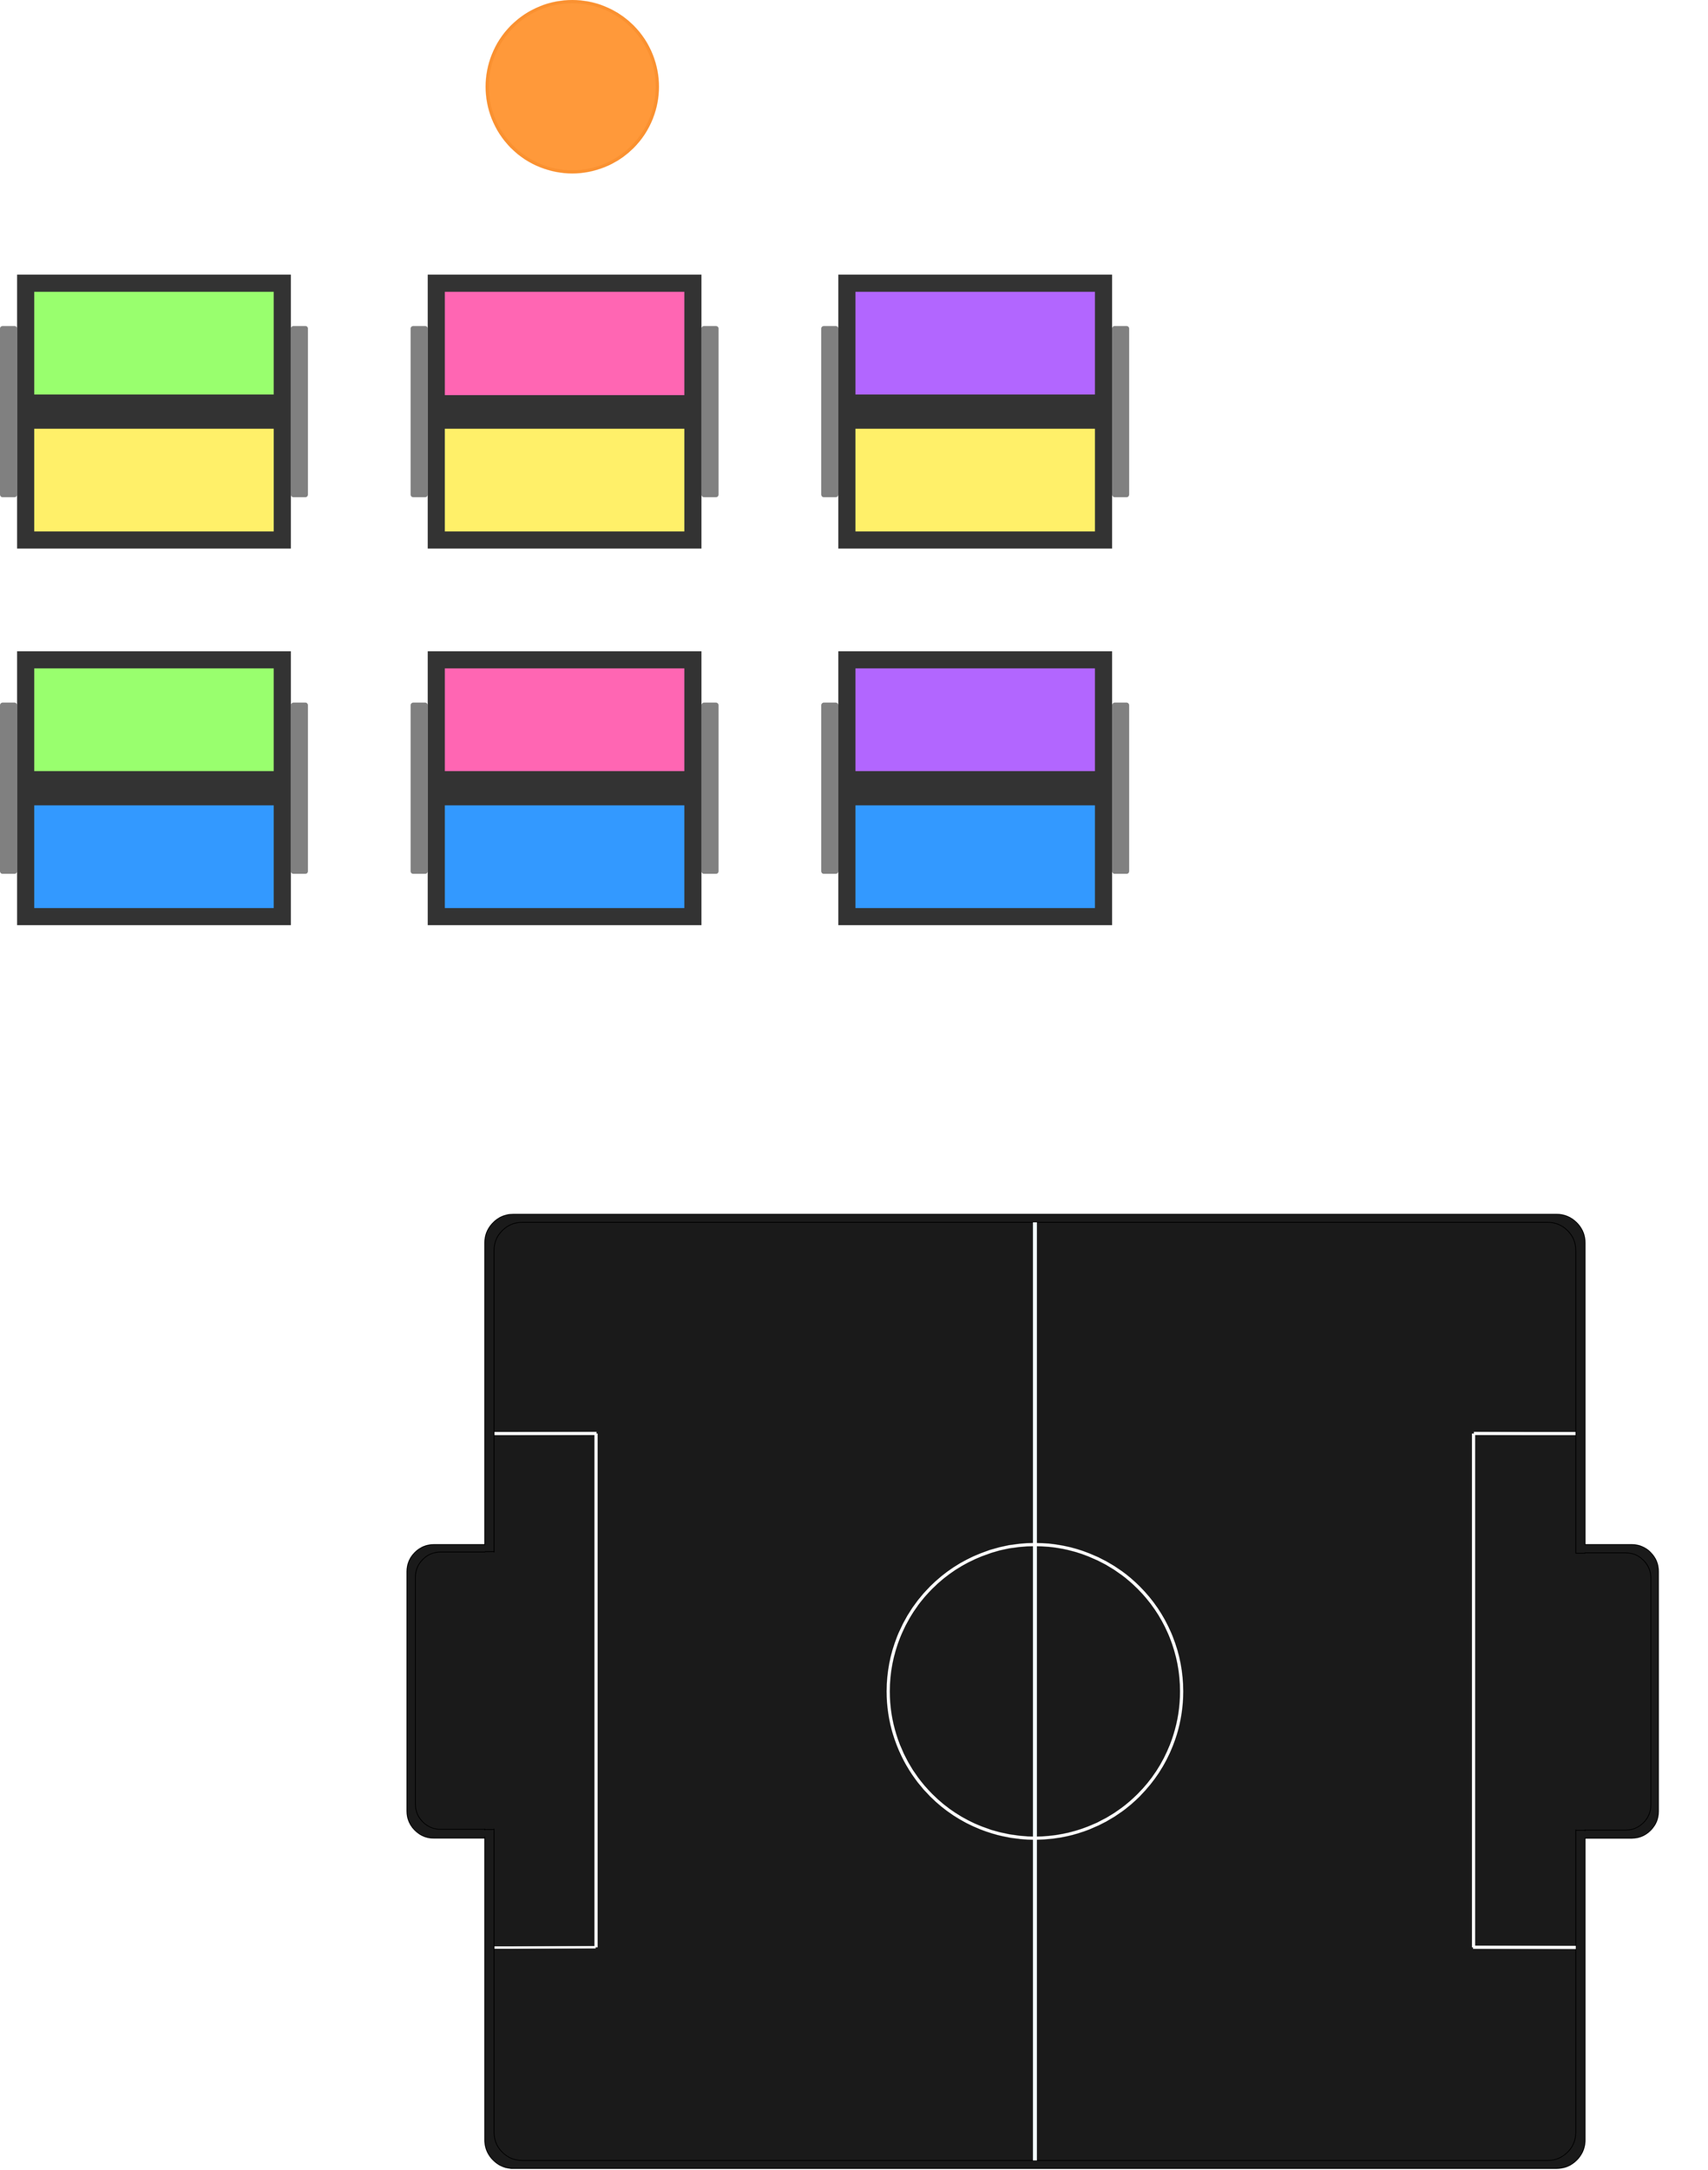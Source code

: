<mxfile version="14.5.1" type="device"><diagram id="9GA8ed5g5orYVt-MeGV5" name="Page-1"><mxGraphModel dx="2693" dy="2587" grid="1" gridSize="10" guides="1" tooltips="1" connect="1" arrows="1" fold="1" page="1" pageScale="1" pageWidth="850" pageHeight="1100" math="0" shadow="0"><root><mxCell id="0"/><mxCell id="1" parent="0"/><mxCell id="rTBc8ZLkzwM_ifyaL82k-83" value="" style="group" parent="1" vertex="1" connectable="0"><mxGeometry x="280" y="610" width="1620" height="1188.08" as="geometry"/></mxCell><mxCell id="rTBc8ZLkzwM_ifyaL82k-38" value="" style="rounded=1;whiteSpace=wrap;html=1;fillColor=#1A1A1A;rotation=90;strokeColor=#000000;fontStyle=0" parent="rTBc8ZLkzwM_ifyaL82k-83" vertex="1"><mxGeometry x="1265.14" y="482.727" width="365.562" height="222.639" as="geometry"/></mxCell><mxCell id="KsxiU8Jd6DGgnyr353Z9-17" value="" style="rounded=1;whiteSpace=wrap;html=1;fillColor=#1A1A1A;rotation=90;strokeColor=#000000;fontStyle=0" parent="rTBc8ZLkzwM_ifyaL82k-83" vertex="1"><mxGeometry x="1272" y="489" width="345.31" height="210.31" as="geometry"/></mxCell><mxCell id="rTBc8ZLkzwM_ifyaL82k-37" value="" style="rounded=1;whiteSpace=wrap;html=1;fillColor=#1A1A1A;rotation=90;strokeColor=#000000;fontStyle=0" parent="rTBc8ZLkzwM_ifyaL82k-83" vertex="1"><mxGeometry x="-70.248" y="481.501" width="365.562" height="225.065" as="geometry"/></mxCell><mxCell id="KsxiU8Jd6DGgnyr353Z9-16" value="" style="rounded=1;whiteSpace=wrap;html=1;fillColor=#1A1A1A;rotation=90;strokeColor=#000000;fontStyle=0" parent="rTBc8ZLkzwM_ifyaL82k-83" vertex="1"><mxGeometry x="-57.0" y="488" width="345.31" height="210.31" as="geometry"/></mxCell><mxCell id="rTBc8ZLkzwM_ifyaL82k-36" value="" style="rounded=1;whiteSpace=wrap;html=1;fillColor=#1A1A1A;imageWidth=150;imageHeight=130;imageAspect=0;glass=0;sketch=0;shadow=0;arcSize=3;fontStyle=0" parent="rTBc8ZLkzwM_ifyaL82k-83" vertex="1"><mxGeometry x="96.978" width="1370.871" height="1188.08" as="geometry"/></mxCell><mxCell id="KsxiU8Jd6DGgnyr353Z9-1" value="" style="rounded=1;whiteSpace=wrap;html=1;fillColor=#1A1A1A;imageWidth=150;imageHeight=130;imageAspect=0;glass=0;sketch=0;shadow=0;arcSize=3;fontStyle=0" parent="rTBc8ZLkzwM_ifyaL82k-83" vertex="1"><mxGeometry x="108.52" y="10.01" width="1347.79" height="1168.08" as="geometry"/></mxCell><mxCell id="rTBc8ZLkzwM_ifyaL82k-41" value="" style="endArrow=none;html=1;entryX=0.5;entryY=0;entryDx=0;entryDy=0;exitX=0.5;exitY=1;exitDx=0;exitDy=0;fillColor=#FFFFFF;strokeColor=#F2FCFF;fontStyle=0;strokeWidth=5;exitPerimeter=0;entryPerimeter=0;" parent="rTBc8ZLkzwM_ifyaL82k-83" source="KsxiU8Jd6DGgnyr353Z9-1" target="KsxiU8Jd6DGgnyr353Z9-1" edge="1"><mxGeometry width="50" height="50" relative="1" as="geometry"><mxPoint x="553.935" y="548.345" as="sourcePoint"/><mxPoint x="1010.892" y="91.391" as="targetPoint"/></mxGeometry></mxCell><mxCell id="rTBc8ZLkzwM_ifyaL82k-42" value="" style="ellipse;whiteSpace=wrap;html=1;aspect=fixed;fillColor=none;strokeColor=#FFFFFF;fontStyle=0;strokeWidth=4;" parent="rTBc8ZLkzwM_ifyaL82k-83" vertex="1"><mxGeometry x="599.63" y="411.258" width="365.562" height="365.562" as="geometry"/></mxCell><mxCell id="rTBc8ZLkzwM_ifyaL82k-59" value="" style="endArrow=none;html=1;strokeColor=#FFFFFF;fillColor=#FFFFFF;fontStyle=0;strokeWidth=3;" parent="rTBc8ZLkzwM_ifyaL82k-83" edge="1"><mxGeometry width="50" height="50" relative="1" as="geometry"><mxPoint x="235.162" y="912.628" as="sourcePoint"/><mxPoint x="109" y="913" as="targetPoint"/></mxGeometry></mxCell><mxCell id="rTBc8ZLkzwM_ifyaL82k-62" value="" style="endArrow=none;html=1;strokeColor=#FFFFFF;fillColor=#FFFFFF;fontStyle=0;strokeWidth=4;" parent="rTBc8ZLkzwM_ifyaL82k-83" edge="1"><mxGeometry width="50" height="50" relative="1" as="geometry"><mxPoint x="235.62" y="912.742" as="sourcePoint"/><mxPoint x="235.62" y="273.007" as="targetPoint"/></mxGeometry></mxCell><mxCell id="rTBc8ZLkzwM_ifyaL82k-63" value="" style="endArrow=none;html=1;strokeColor=#FFFFFF;fillColor=#FFFFFF;fontStyle=0;strokeWidth=4;exitX=1;exitY=0.773;exitDx=0;exitDy=0;exitPerimeter=0;" parent="rTBc8ZLkzwM_ifyaL82k-83" source="KsxiU8Jd6DGgnyr353Z9-1" edge="1"><mxGeometry width="50" height="50" relative="1" as="geometry"><mxPoint x="1466.386" y="912.628" as="sourcePoint"/><mxPoint x="1328.203" y="912.628" as="targetPoint"/></mxGeometry></mxCell><mxCell id="rTBc8ZLkzwM_ifyaL82k-64" value="" style="endArrow=none;html=1;strokeColor=#FFFFFF;fillColor=#FFFFFF;fontStyle=0;strokeWidth=4;" parent="rTBc8ZLkzwM_ifyaL82k-83" edge="1"><mxGeometry width="50" height="50" relative="1" as="geometry"><mxPoint x="1456" y="273" as="sourcePoint"/><mxPoint x="1329.299" y="272.893" as="targetPoint"/></mxGeometry></mxCell><mxCell id="rTBc8ZLkzwM_ifyaL82k-65" value="" style="endArrow=none;html=1;strokeColor=#FFFFFF;fillColor=#FFFFFF;fontStyle=0;strokeWidth=4;" parent="rTBc8ZLkzwM_ifyaL82k-83" edge="1"><mxGeometry width="50" height="50" relative="1" as="geometry"><mxPoint x="1328.904" y="912.742" as="sourcePoint"/><mxPoint x="1328.904" y="273.007" as="targetPoint"/></mxGeometry></mxCell><mxCell id="rTBc8ZLkzwM_ifyaL82k-60" value="" style="endArrow=none;html=1;strokeColor=#FFFFFF;fillColor=#FFFFFF;fontStyle=0;strokeWidth=4;" parent="rTBc8ZLkzwM_ifyaL82k-83" edge="1"><mxGeometry width="50" height="50" relative="1" as="geometry"><mxPoint x="236.258" y="272.893" as="sourcePoint"/><mxPoint x="109" y="273" as="targetPoint"/></mxGeometry></mxCell><mxCell id="KsxiU8Jd6DGgnyr353Z9-19" value="" style="rounded=0;whiteSpace=wrap;html=1;strokeWidth=4;strokeColor=#1A1A1A;fillColor=#1A1A1A;" parent="rTBc8ZLkzwM_ifyaL82k-83" vertex="1"><mxGeometry x="60" y="423" width="120" height="340" as="geometry"/></mxCell><mxCell id="KsxiU8Jd6DGgnyr353Z9-20" value="" style="rounded=0;whiteSpace=wrap;html=1;strokeColor=#1A1A1A;strokeWidth=4;fillColor=#1A1A1A;" parent="rTBc8ZLkzwM_ifyaL82k-83" vertex="1"><mxGeometry x="88" y="414" width="12" height="4" as="geometry"/></mxCell><mxCell id="KsxiU8Jd6DGgnyr353Z9-22" value="" style="endArrow=none;html=1;strokeWidth=1;exitX=-0.001;exitY=0.588;exitDx=0;exitDy=0;exitPerimeter=0;rounded=0;anchorPointDirection=0;bendable=0;" parent="rTBc8ZLkzwM_ifyaL82k-83" source="KsxiU8Jd6DGgnyr353Z9-16" edge="1"><mxGeometry width="50" height="50" relative="1" as="geometry"><mxPoint x="50" y="460" as="sourcePoint"/><mxPoint x="109" y="420" as="targetPoint"/></mxGeometry></mxCell><mxCell id="KsxiU8Jd6DGgnyr353Z9-25" value="" style="rounded=0;whiteSpace=wrap;html=1;strokeColor=#1A1A1A;strokeWidth=4;fillColor=#1A1A1A;" parent="rTBc8ZLkzwM_ifyaL82k-83" vertex="1"><mxGeometry x="88" y="769" width="12" height="4" as="geometry"/></mxCell><mxCell id="KsxiU8Jd6DGgnyr353Z9-26" value="" style="line;strokeWidth=1;html=1;perimeter=backbonePerimeter;points=[];outlineConnect=0;fillColor=#1A1A1A;" parent="rTBc8ZLkzwM_ifyaL82k-83" vertex="1"><mxGeometry x="97" y="751" width="11" height="30" as="geometry"/></mxCell><mxCell id="KsxiU8Jd6DGgnyr353Z9-28" value="" style="rounded=0;whiteSpace=wrap;html=1;strokeColor=#1A1A1A;strokeWidth=4;fillColor=#1A1A1A;" parent="rTBc8ZLkzwM_ifyaL82k-83" vertex="1"><mxGeometry x="1467" y="770" width="12" height="4" as="geometry"/></mxCell><mxCell id="rTBc8ZLkzwM_ifyaL82k-33" value="" style="ellipse;whiteSpace=wrap;html=1;aspect=fixed;strokeWidth=4;fillColor=#FF993A;strokeColor=#FA9131;" parent="1" vertex="1"><mxGeometry x="380" y="-900" width="212" height="212" as="geometry"/></mxCell><mxCell id="rTBc8ZLkzwM_ifyaL82k-76" value="" style="group" parent="1" vertex="1" connectable="0"><mxGeometry x="-227" y="-91.053" width="383.684" height="341.053" as="geometry"/></mxCell><mxCell id="rTBc8ZLkzwM_ifyaL82k-28" value="" style="whiteSpace=wrap;html=1;aspect=fixed;fillColor=#333333;strokeColor=none;" parent="rTBc8ZLkzwM_ifyaL82k-76" vertex="1"><mxGeometry x="21.316" width="341.052" height="341.052" as="geometry"/></mxCell><mxCell id="rTBc8ZLkzwM_ifyaL82k-29" value="" style="rounded=1;whiteSpace=wrap;html=1;rotation=90;fillColor=#808080;strokeColor=none;" parent="rTBc8ZLkzwM_ifyaL82k-76" vertex="1"><mxGeometry x="-95.921" y="159.868" width="213.158" height="21.316" as="geometry"/></mxCell><mxCell id="rTBc8ZLkzwM_ifyaL82k-30" value="" style="rounded=1;whiteSpace=wrap;html=1;rotation=90;fillColor=#808080;strokeColor=none;" parent="rTBc8ZLkzwM_ifyaL82k-76" vertex="1"><mxGeometry x="266.447" y="159.868" width="213.158" height="21.316" as="geometry"/></mxCell><mxCell id="rTBc8ZLkzwM_ifyaL82k-31" value="" style="rounded=0;whiteSpace=wrap;html=1;strokeColor=none;fillColor=#99FF6E;" parent="rTBc8ZLkzwM_ifyaL82k-76" vertex="1"><mxGeometry x="42.632" y="21.316" width="298.421" height="127.895" as="geometry"/></mxCell><mxCell id="rTBc8ZLkzwM_ifyaL82k-32" value="" style="rounded=0;whiteSpace=wrap;html=1;fillColor=#3399FF;strokeColor=none;" parent="rTBc8ZLkzwM_ifyaL82k-76" vertex="1"><mxGeometry x="42.632" y="191.842" width="298.421" height="127.895" as="geometry"/></mxCell><mxCell id="rTBc8ZLkzwM_ifyaL82k-77" value="" style="group" parent="1" vertex="1" connectable="0"><mxGeometry x="-227" y="-560" width="383.684" height="341.053" as="geometry"/></mxCell><mxCell id="rTBc8ZLkzwM_ifyaL82k-13" value="" style="whiteSpace=wrap;html=1;aspect=fixed;fillColor=#333333;strokeColor=none;" parent="rTBc8ZLkzwM_ifyaL82k-77" vertex="1"><mxGeometry x="21.316" width="341.052" height="341.052" as="geometry"/></mxCell><mxCell id="rTBc8ZLkzwM_ifyaL82k-14" value="" style="rounded=1;whiteSpace=wrap;html=1;rotation=90;fillColor=#808080;strokeColor=none;" parent="rTBc8ZLkzwM_ifyaL82k-77" vertex="1"><mxGeometry x="-95.921" y="159.868" width="213.158" height="21.316" as="geometry"/></mxCell><mxCell id="rTBc8ZLkzwM_ifyaL82k-15" value="" style="rounded=1;whiteSpace=wrap;html=1;rotation=90;fillColor=#808080;strokeColor=none;" parent="rTBc8ZLkzwM_ifyaL82k-77" vertex="1"><mxGeometry x="266.447" y="159.868" width="213.158" height="21.316" as="geometry"/></mxCell><mxCell id="rTBc8ZLkzwM_ifyaL82k-16" value="" style="rounded=0;whiteSpace=wrap;html=1;strokeColor=none;fillColor=#99FF6E;" parent="rTBc8ZLkzwM_ifyaL82k-77" vertex="1"><mxGeometry x="42.632" y="21.316" width="298.421" height="127.895" as="geometry"/></mxCell><mxCell id="rTBc8ZLkzwM_ifyaL82k-17" value="" style="rounded=0;whiteSpace=wrap;html=1;strokeColor=none;fillColor=#FFF069;" parent="rTBc8ZLkzwM_ifyaL82k-77" vertex="1"><mxGeometry x="42.632" y="191.842" width="298.421" height="127.895" as="geometry"/></mxCell><mxCell id="rTBc8ZLkzwM_ifyaL82k-79" value="" style="group" parent="1" vertex="1" connectable="0"><mxGeometry x="796.156" y="-560" width="383.684" height="341.053" as="geometry"/></mxCell><mxCell id="rTBc8ZLkzwM_ifyaL82k-8" value="" style="whiteSpace=wrap;html=1;aspect=fixed;fillColor=#333333;strokeColor=none;" parent="rTBc8ZLkzwM_ifyaL82k-79" vertex="1"><mxGeometry x="21.316" width="341.052" height="341.052" as="geometry"/></mxCell><mxCell id="rTBc8ZLkzwM_ifyaL82k-9" value="" style="rounded=1;whiteSpace=wrap;html=1;rotation=90;fillColor=#808080;strokeColor=none;" parent="rTBc8ZLkzwM_ifyaL82k-79" vertex="1"><mxGeometry x="-95.921" y="159.868" width="213.158" height="21.316" as="geometry"/></mxCell><mxCell id="rTBc8ZLkzwM_ifyaL82k-10" value="" style="rounded=1;whiteSpace=wrap;html=1;rotation=90;fillColor=#808080;strokeColor=none;" parent="rTBc8ZLkzwM_ifyaL82k-79" vertex="1"><mxGeometry x="266.447" y="159.868" width="213.158" height="21.316" as="geometry"/></mxCell><mxCell id="rTBc8ZLkzwM_ifyaL82k-11" value="" style="rounded=0;whiteSpace=wrap;html=1;strokeColor=none;fillColor=#B266FF;" parent="rTBc8ZLkzwM_ifyaL82k-79" vertex="1"><mxGeometry x="42.632" y="21.316" width="298.421" height="127.895" as="geometry"/></mxCell><mxCell id="rTBc8ZLkzwM_ifyaL82k-12" value="" style="rounded=0;whiteSpace=wrap;html=1;strokeColor=none;fillColor=#FFF069;" parent="rTBc8ZLkzwM_ifyaL82k-79" vertex="1"><mxGeometry x="42.632" y="191.842" width="298.421" height="127.895" as="geometry"/></mxCell><mxCell id="rTBc8ZLkzwM_ifyaL82k-80" value="" style="group" parent="1" vertex="1" connectable="0"><mxGeometry x="284.578" y="-560" width="383.684" height="341.053" as="geometry"/></mxCell><mxCell id="rTBc8ZLkzwM_ifyaL82k-1" value="" style="whiteSpace=wrap;html=1;aspect=fixed;fillColor=#333333;strokeColor=none;" parent="rTBc8ZLkzwM_ifyaL82k-80" vertex="1"><mxGeometry x="21.316" width="341.052" height="341.052" as="geometry"/></mxCell><mxCell id="rTBc8ZLkzwM_ifyaL82k-2" value="" style="rounded=1;whiteSpace=wrap;html=1;rotation=90;fillColor=#808080;strokeColor=none;" parent="rTBc8ZLkzwM_ifyaL82k-80" vertex="1"><mxGeometry x="-95.921" y="159.868" width="213.158" height="21.316" as="geometry"/></mxCell><mxCell id="rTBc8ZLkzwM_ifyaL82k-3" value="" style="rounded=1;whiteSpace=wrap;html=1;rotation=90;fillColor=#808080;strokeColor=none;" parent="rTBc8ZLkzwM_ifyaL82k-80" vertex="1"><mxGeometry x="266.447" y="159.868" width="213.158" height="21.316" as="geometry"/></mxCell><mxCell id="rTBc8ZLkzwM_ifyaL82k-6" value="" style="rounded=0;whiteSpace=wrap;html=1;strokeColor=none;fillColor=#FF66B3;" parent="rTBc8ZLkzwM_ifyaL82k-80" vertex="1"><mxGeometry x="42.63" y="21.32" width="298.42" height="128.68" as="geometry"/></mxCell><mxCell id="rTBc8ZLkzwM_ifyaL82k-7" value="" style="rounded=0;whiteSpace=wrap;html=1;strokeColor=none;fillColor=#FFF069;" parent="rTBc8ZLkzwM_ifyaL82k-80" vertex="1"><mxGeometry x="42.632" y="191.842" width="298.421" height="127.895" as="geometry"/></mxCell><mxCell id="rTBc8ZLkzwM_ifyaL82k-81" value="" style="group;container=1;" parent="1" vertex="1" connectable="0"><mxGeometry x="284.578" y="-91.053" width="383.684" height="341.053" as="geometry"/></mxCell><mxCell id="rTBc8ZLkzwM_ifyaL82k-18" value="" style="whiteSpace=wrap;html=1;aspect=fixed;fillColor=#333333;strokeColor=none;" parent="rTBc8ZLkzwM_ifyaL82k-81" vertex="1"><mxGeometry x="21.316" width="341.052" height="341.052" as="geometry"/></mxCell><mxCell id="rTBc8ZLkzwM_ifyaL82k-19" value="" style="rounded=1;whiteSpace=wrap;html=1;rotation=90;fillColor=#808080;strokeColor=none;" parent="rTBc8ZLkzwM_ifyaL82k-81" vertex="1"><mxGeometry x="-95.921" y="159.868" width="213.158" height="21.316" as="geometry"/></mxCell><mxCell id="rTBc8ZLkzwM_ifyaL82k-20" value="" style="rounded=1;whiteSpace=wrap;html=1;rotation=90;fillColor=#808080;strokeColor=none;" parent="rTBc8ZLkzwM_ifyaL82k-81" vertex="1"><mxGeometry x="266.447" y="159.868" width="213.158" height="21.316" as="geometry"/></mxCell><mxCell id="rTBc8ZLkzwM_ifyaL82k-21" value="" style="rounded=0;whiteSpace=wrap;html=1;fillColor=#FF66B3;strokeColor=none;" parent="rTBc8ZLkzwM_ifyaL82k-81" vertex="1"><mxGeometry x="42.632" y="21.316" width="298.421" height="127.895" as="geometry"/></mxCell><mxCell id="rTBc8ZLkzwM_ifyaL82k-22" value="" style="rounded=0;whiteSpace=wrap;html=1;fillColor=#3399FF;strokeColor=none;" parent="rTBc8ZLkzwM_ifyaL82k-81" vertex="1"><mxGeometry x="42.632" y="191.842" width="298.421" height="127.895" as="geometry"/></mxCell><mxCell id="rTBc8ZLkzwM_ifyaL82k-82" value="" style="group" parent="1" vertex="1" connectable="0"><mxGeometry x="796.156" y="-91.053" width="383.684" height="341.053" as="geometry"/></mxCell><mxCell id="rTBc8ZLkzwM_ifyaL82k-23" value="" style="whiteSpace=wrap;html=1;aspect=fixed;fillColor=#333333;strokeColor=none;" parent="rTBc8ZLkzwM_ifyaL82k-82" vertex="1"><mxGeometry x="21.316" width="341.052" height="341.052" as="geometry"/></mxCell><mxCell id="rTBc8ZLkzwM_ifyaL82k-24" value="" style="rounded=1;whiteSpace=wrap;html=1;rotation=90;fillColor=#808080;strokeColor=none;" parent="rTBc8ZLkzwM_ifyaL82k-82" vertex="1"><mxGeometry x="-95.921" y="159.868" width="213.158" height="21.316" as="geometry"/></mxCell><mxCell id="rTBc8ZLkzwM_ifyaL82k-25" value="" style="rounded=1;whiteSpace=wrap;html=1;rotation=90;fillColor=#808080;strokeColor=none;" parent="rTBc8ZLkzwM_ifyaL82k-82" vertex="1"><mxGeometry x="266.447" y="159.868" width="213.158" height="21.316" as="geometry"/></mxCell><mxCell id="rTBc8ZLkzwM_ifyaL82k-26" value="" style="rounded=0;whiteSpace=wrap;html=1;fillColor=#B266FF;strokeColor=none;" parent="rTBc8ZLkzwM_ifyaL82k-82" vertex="1"><mxGeometry x="42.632" y="21.316" width="298.421" height="127.895" as="geometry"/></mxCell><mxCell id="rTBc8ZLkzwM_ifyaL82k-27" value="" style="rounded=0;whiteSpace=wrap;html=1;fillColor=#3399FF;strokeColor=none;" parent="rTBc8ZLkzwM_ifyaL82k-82" vertex="1"><mxGeometry x="42.632" y="191.842" width="298.421" height="127.895" as="geometry"/></mxCell><mxCell id="KsxiU8Jd6DGgnyr353Z9-27" value="" style="rounded=0;whiteSpace=wrap;html=1;strokeWidth=4;strokeColor=#1A1A1A;fillColor=#1A1A1A;" parent="1" vertex="1"><mxGeometry x="1657" y="1034" width="120" height="340" as="geometry"/></mxCell><mxCell id="KsxiU8Jd6DGgnyr353Z9-29" value="" style="line;strokeWidth=1;html=1;perimeter=backbonePerimeter;points=[];outlineConnect=0;fillColor=#1A1A1A;" parent="1" vertex="1"><mxGeometry x="1736" y="1362" width="12" height="30" as="geometry"/></mxCell><mxCell id="KsxiU8Jd6DGgnyr353Z9-30" value="" style="rounded=0;whiteSpace=wrap;html=1;strokeColor=#1A1A1A;strokeWidth=4;fillColor=#1A1A1A;" parent="1" vertex="1"><mxGeometry x="1742" y="1024" width="12" height="5" as="geometry"/></mxCell><mxCell id="KsxiU8Jd6DGgnyr353Z9-32" value="" style="line;strokeWidth=1;html=1;perimeter=backbonePerimeter;points=[];outlineConnect=0;fillColor=#1A1A1A;" parent="1" vertex="1"><mxGeometry x="1736" y="1017" width="12" height="30" as="geometry"/></mxCell></root></mxGraphModel></diagram></mxfile>